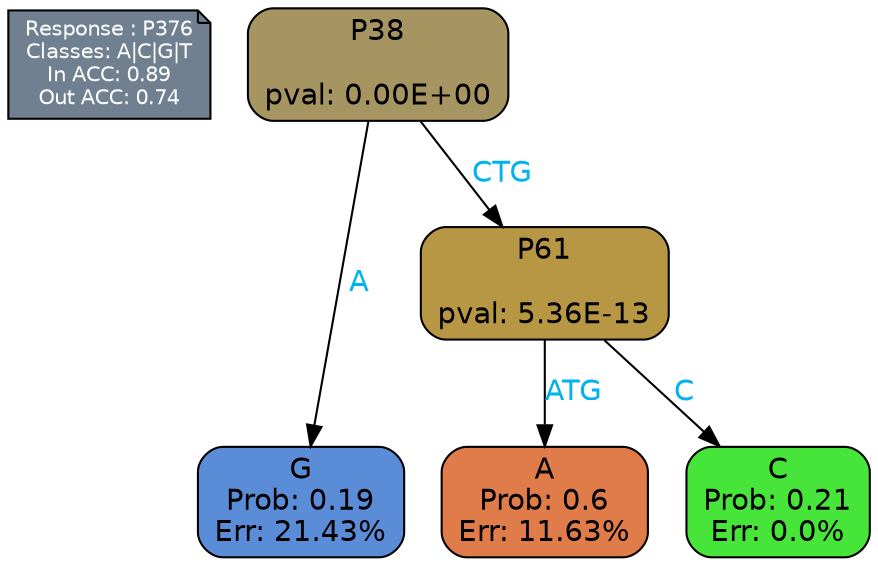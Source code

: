 digraph Tree {
node [shape=box, style="filled, rounded", color="black", fontname=helvetica] ;
graph [ranksep=equally, splines=polylines, bgcolor=transparent, dpi=600] ;
edge [fontname=helvetica] ;
LEGEND [label="Response : P376
Classes: A|C|G|T
In ACC: 0.89
Out ACC: 0.74
",shape=note,align=left,style=filled,fillcolor="slategray",fontcolor="white",fontsize=10];1 [label="P38

pval: 0.00E+00", fillcolor="#a69561"] ;
2 [label="G
Prob: 0.19
Err: 21.43%", fillcolor="#5b8cd8"] ;
3 [label="P61

pval: 5.36E-13", fillcolor="#b89744"] ;
4 [label="A
Prob: 0.6
Err: 11.63%", fillcolor="#e07c49"] ;
5 [label="C
Prob: 0.21
Err: 0.0%", fillcolor="#47e539"] ;
1 -> 2 [label="A",fontcolor=deepskyblue2] ;
1 -> 3 [label="CTG",fontcolor=deepskyblue2] ;
3 -> 4 [label="ATG",fontcolor=deepskyblue2] ;
3 -> 5 [label="C",fontcolor=deepskyblue2] ;
{rank = same; 2;4;5;}{rank = same; LEGEND;1;}}